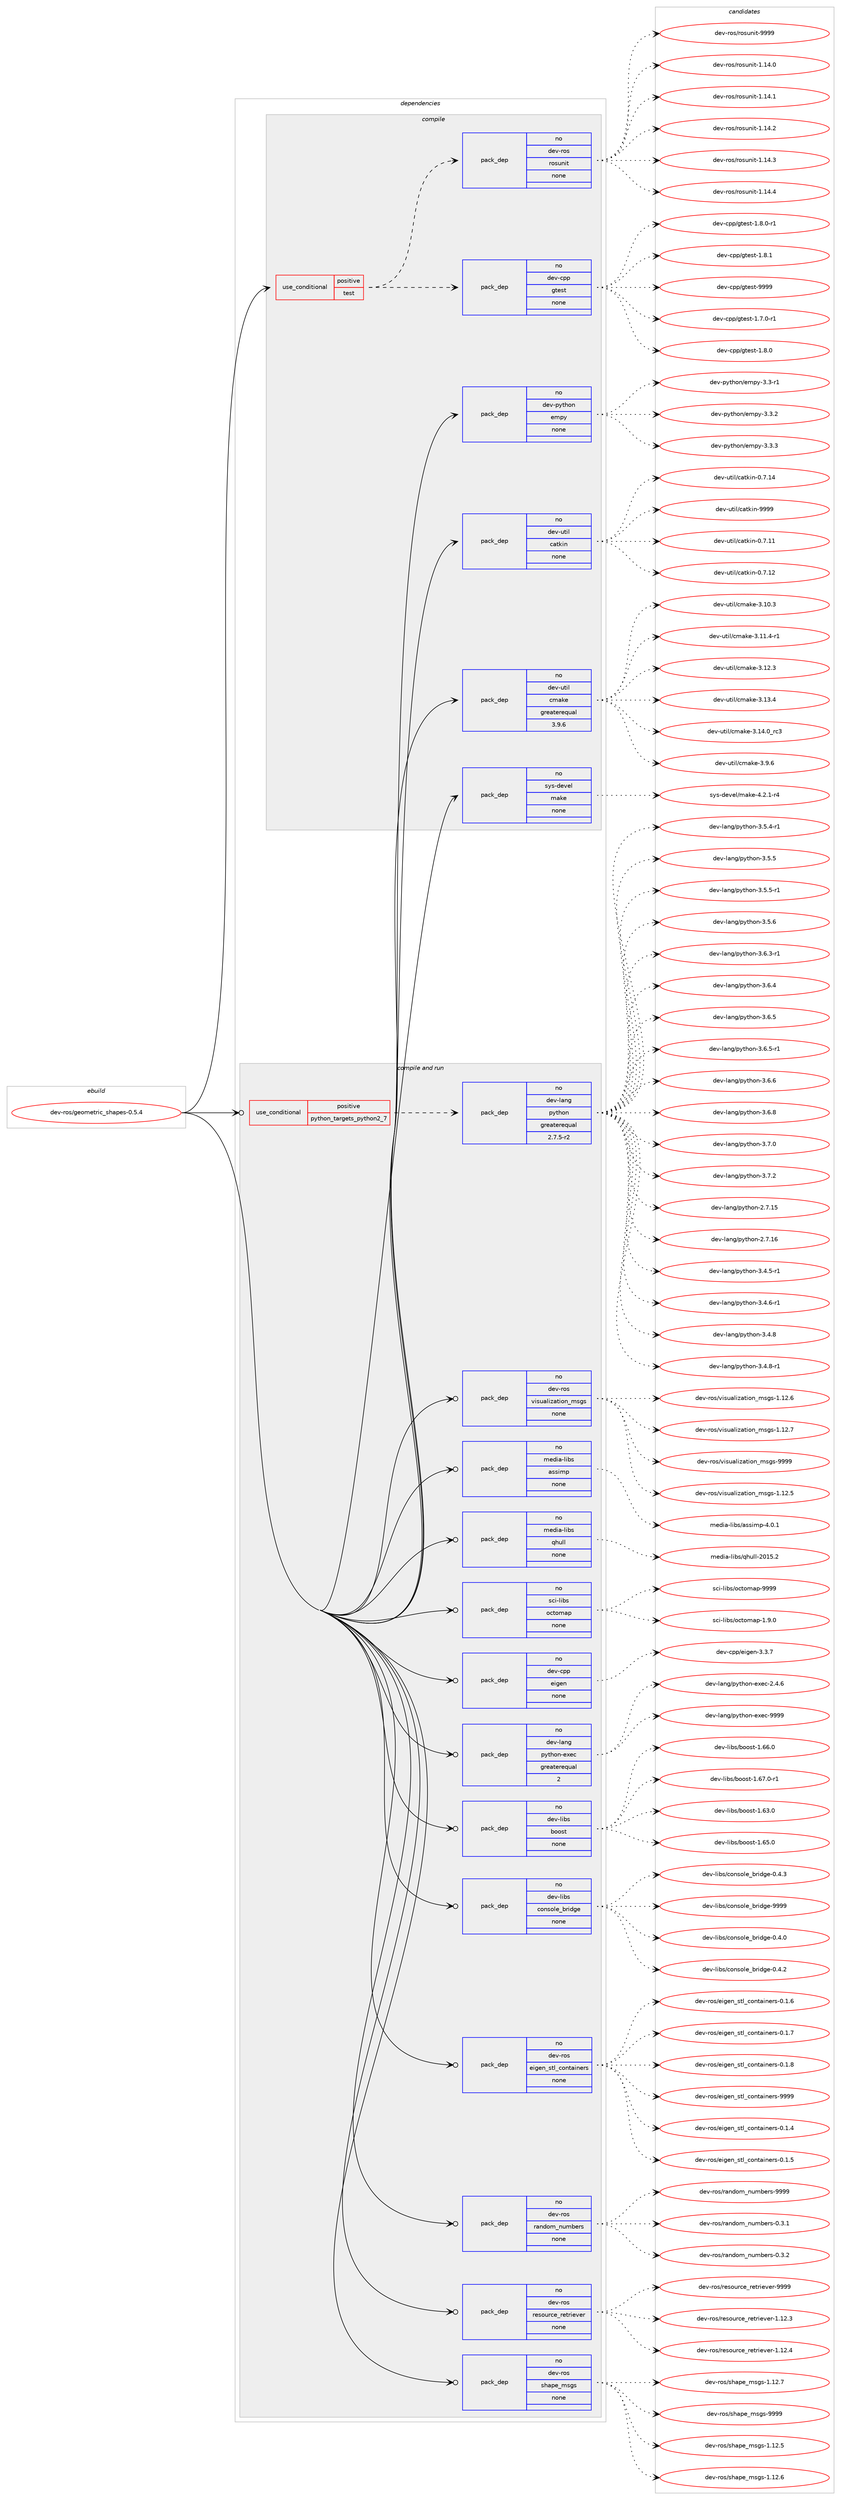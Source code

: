 digraph prolog {

# *************
# Graph options
# *************

newrank=true;
concentrate=true;
compound=true;
graph [rankdir=LR,fontname=Helvetica,fontsize=10,ranksep=1.5];#, ranksep=2.5, nodesep=0.2];
edge  [arrowhead=vee];
node  [fontname=Helvetica,fontsize=10];

# **********
# The ebuild
# **********

subgraph cluster_leftcol {
color=gray;
rank=same;
label=<<i>ebuild</i>>;
id [label="dev-ros/geometric_shapes-0.5.4", color=red, width=4, href="../dev-ros/geometric_shapes-0.5.4.svg"];
}

# ****************
# The dependencies
# ****************

subgraph cluster_midcol {
color=gray;
label=<<i>dependencies</i>>;
subgraph cluster_compile {
fillcolor="#eeeeee";
style=filled;
label=<<i>compile</i>>;
subgraph cond388571 {
dependency1456473 [label=<<TABLE BORDER="0" CELLBORDER="1" CELLSPACING="0" CELLPADDING="4"><TR><TD ROWSPAN="3" CELLPADDING="10">use_conditional</TD></TR><TR><TD>positive</TD></TR><TR><TD>test</TD></TR></TABLE>>, shape=none, color=red];
subgraph pack1044512 {
dependency1456474 [label=<<TABLE BORDER="0" CELLBORDER="1" CELLSPACING="0" CELLPADDING="4" WIDTH="220"><TR><TD ROWSPAN="6" CELLPADDING="30">pack_dep</TD></TR><TR><TD WIDTH="110">no</TD></TR><TR><TD>dev-cpp</TD></TR><TR><TD>gtest</TD></TR><TR><TD>none</TD></TR><TR><TD></TD></TR></TABLE>>, shape=none, color=blue];
}
dependency1456473:e -> dependency1456474:w [weight=20,style="dashed",arrowhead="vee"];
subgraph pack1044513 {
dependency1456475 [label=<<TABLE BORDER="0" CELLBORDER="1" CELLSPACING="0" CELLPADDING="4" WIDTH="220"><TR><TD ROWSPAN="6" CELLPADDING="30">pack_dep</TD></TR><TR><TD WIDTH="110">no</TD></TR><TR><TD>dev-ros</TD></TR><TR><TD>rosunit</TD></TR><TR><TD>none</TD></TR><TR><TD></TD></TR></TABLE>>, shape=none, color=blue];
}
dependency1456473:e -> dependency1456475:w [weight=20,style="dashed",arrowhead="vee"];
}
id:e -> dependency1456473:w [weight=20,style="solid",arrowhead="vee"];
subgraph pack1044514 {
dependency1456476 [label=<<TABLE BORDER="0" CELLBORDER="1" CELLSPACING="0" CELLPADDING="4" WIDTH="220"><TR><TD ROWSPAN="6" CELLPADDING="30">pack_dep</TD></TR><TR><TD WIDTH="110">no</TD></TR><TR><TD>dev-python</TD></TR><TR><TD>empy</TD></TR><TR><TD>none</TD></TR><TR><TD></TD></TR></TABLE>>, shape=none, color=blue];
}
id:e -> dependency1456476:w [weight=20,style="solid",arrowhead="vee"];
subgraph pack1044515 {
dependency1456477 [label=<<TABLE BORDER="0" CELLBORDER="1" CELLSPACING="0" CELLPADDING="4" WIDTH="220"><TR><TD ROWSPAN="6" CELLPADDING="30">pack_dep</TD></TR><TR><TD WIDTH="110">no</TD></TR><TR><TD>dev-util</TD></TR><TR><TD>catkin</TD></TR><TR><TD>none</TD></TR><TR><TD></TD></TR></TABLE>>, shape=none, color=blue];
}
id:e -> dependency1456477:w [weight=20,style="solid",arrowhead="vee"];
subgraph pack1044516 {
dependency1456478 [label=<<TABLE BORDER="0" CELLBORDER="1" CELLSPACING="0" CELLPADDING="4" WIDTH="220"><TR><TD ROWSPAN="6" CELLPADDING="30">pack_dep</TD></TR><TR><TD WIDTH="110">no</TD></TR><TR><TD>dev-util</TD></TR><TR><TD>cmake</TD></TR><TR><TD>greaterequal</TD></TR><TR><TD>3.9.6</TD></TR></TABLE>>, shape=none, color=blue];
}
id:e -> dependency1456478:w [weight=20,style="solid",arrowhead="vee"];
subgraph pack1044517 {
dependency1456479 [label=<<TABLE BORDER="0" CELLBORDER="1" CELLSPACING="0" CELLPADDING="4" WIDTH="220"><TR><TD ROWSPAN="6" CELLPADDING="30">pack_dep</TD></TR><TR><TD WIDTH="110">no</TD></TR><TR><TD>sys-devel</TD></TR><TR><TD>make</TD></TR><TR><TD>none</TD></TR><TR><TD></TD></TR></TABLE>>, shape=none, color=blue];
}
id:e -> dependency1456479:w [weight=20,style="solid",arrowhead="vee"];
}
subgraph cluster_compileandrun {
fillcolor="#eeeeee";
style=filled;
label=<<i>compile and run</i>>;
subgraph cond388572 {
dependency1456480 [label=<<TABLE BORDER="0" CELLBORDER="1" CELLSPACING="0" CELLPADDING="4"><TR><TD ROWSPAN="3" CELLPADDING="10">use_conditional</TD></TR><TR><TD>positive</TD></TR><TR><TD>python_targets_python2_7</TD></TR></TABLE>>, shape=none, color=red];
subgraph pack1044518 {
dependency1456481 [label=<<TABLE BORDER="0" CELLBORDER="1" CELLSPACING="0" CELLPADDING="4" WIDTH="220"><TR><TD ROWSPAN="6" CELLPADDING="30">pack_dep</TD></TR><TR><TD WIDTH="110">no</TD></TR><TR><TD>dev-lang</TD></TR><TR><TD>python</TD></TR><TR><TD>greaterequal</TD></TR><TR><TD>2.7.5-r2</TD></TR></TABLE>>, shape=none, color=blue];
}
dependency1456480:e -> dependency1456481:w [weight=20,style="dashed",arrowhead="vee"];
}
id:e -> dependency1456480:w [weight=20,style="solid",arrowhead="odotvee"];
subgraph pack1044519 {
dependency1456482 [label=<<TABLE BORDER="0" CELLBORDER="1" CELLSPACING="0" CELLPADDING="4" WIDTH="220"><TR><TD ROWSPAN="6" CELLPADDING="30">pack_dep</TD></TR><TR><TD WIDTH="110">no</TD></TR><TR><TD>dev-cpp</TD></TR><TR><TD>eigen</TD></TR><TR><TD>none</TD></TR><TR><TD></TD></TR></TABLE>>, shape=none, color=blue];
}
id:e -> dependency1456482:w [weight=20,style="solid",arrowhead="odotvee"];
subgraph pack1044520 {
dependency1456483 [label=<<TABLE BORDER="0" CELLBORDER="1" CELLSPACING="0" CELLPADDING="4" WIDTH="220"><TR><TD ROWSPAN="6" CELLPADDING="30">pack_dep</TD></TR><TR><TD WIDTH="110">no</TD></TR><TR><TD>dev-lang</TD></TR><TR><TD>python-exec</TD></TR><TR><TD>greaterequal</TD></TR><TR><TD>2</TD></TR></TABLE>>, shape=none, color=blue];
}
id:e -> dependency1456483:w [weight=20,style="solid",arrowhead="odotvee"];
subgraph pack1044521 {
dependency1456484 [label=<<TABLE BORDER="0" CELLBORDER="1" CELLSPACING="0" CELLPADDING="4" WIDTH="220"><TR><TD ROWSPAN="6" CELLPADDING="30">pack_dep</TD></TR><TR><TD WIDTH="110">no</TD></TR><TR><TD>dev-libs</TD></TR><TR><TD>boost</TD></TR><TR><TD>none</TD></TR><TR><TD></TD></TR></TABLE>>, shape=none, color=blue];
}
id:e -> dependency1456484:w [weight=20,style="solid",arrowhead="odotvee"];
subgraph pack1044522 {
dependency1456485 [label=<<TABLE BORDER="0" CELLBORDER="1" CELLSPACING="0" CELLPADDING="4" WIDTH="220"><TR><TD ROWSPAN="6" CELLPADDING="30">pack_dep</TD></TR><TR><TD WIDTH="110">no</TD></TR><TR><TD>dev-libs</TD></TR><TR><TD>console_bridge</TD></TR><TR><TD>none</TD></TR><TR><TD></TD></TR></TABLE>>, shape=none, color=blue];
}
id:e -> dependency1456485:w [weight=20,style="solid",arrowhead="odotvee"];
subgraph pack1044523 {
dependency1456486 [label=<<TABLE BORDER="0" CELLBORDER="1" CELLSPACING="0" CELLPADDING="4" WIDTH="220"><TR><TD ROWSPAN="6" CELLPADDING="30">pack_dep</TD></TR><TR><TD WIDTH="110">no</TD></TR><TR><TD>dev-ros</TD></TR><TR><TD>eigen_stl_containers</TD></TR><TR><TD>none</TD></TR><TR><TD></TD></TR></TABLE>>, shape=none, color=blue];
}
id:e -> dependency1456486:w [weight=20,style="solid",arrowhead="odotvee"];
subgraph pack1044524 {
dependency1456487 [label=<<TABLE BORDER="0" CELLBORDER="1" CELLSPACING="0" CELLPADDING="4" WIDTH="220"><TR><TD ROWSPAN="6" CELLPADDING="30">pack_dep</TD></TR><TR><TD WIDTH="110">no</TD></TR><TR><TD>dev-ros</TD></TR><TR><TD>random_numbers</TD></TR><TR><TD>none</TD></TR><TR><TD></TD></TR></TABLE>>, shape=none, color=blue];
}
id:e -> dependency1456487:w [weight=20,style="solid",arrowhead="odotvee"];
subgraph pack1044525 {
dependency1456488 [label=<<TABLE BORDER="0" CELLBORDER="1" CELLSPACING="0" CELLPADDING="4" WIDTH="220"><TR><TD ROWSPAN="6" CELLPADDING="30">pack_dep</TD></TR><TR><TD WIDTH="110">no</TD></TR><TR><TD>dev-ros</TD></TR><TR><TD>resource_retriever</TD></TR><TR><TD>none</TD></TR><TR><TD></TD></TR></TABLE>>, shape=none, color=blue];
}
id:e -> dependency1456488:w [weight=20,style="solid",arrowhead="odotvee"];
subgraph pack1044526 {
dependency1456489 [label=<<TABLE BORDER="0" CELLBORDER="1" CELLSPACING="0" CELLPADDING="4" WIDTH="220"><TR><TD ROWSPAN="6" CELLPADDING="30">pack_dep</TD></TR><TR><TD WIDTH="110">no</TD></TR><TR><TD>dev-ros</TD></TR><TR><TD>shape_msgs</TD></TR><TR><TD>none</TD></TR><TR><TD></TD></TR></TABLE>>, shape=none, color=blue];
}
id:e -> dependency1456489:w [weight=20,style="solid",arrowhead="odotvee"];
subgraph pack1044527 {
dependency1456490 [label=<<TABLE BORDER="0" CELLBORDER="1" CELLSPACING="0" CELLPADDING="4" WIDTH="220"><TR><TD ROWSPAN="6" CELLPADDING="30">pack_dep</TD></TR><TR><TD WIDTH="110">no</TD></TR><TR><TD>dev-ros</TD></TR><TR><TD>visualization_msgs</TD></TR><TR><TD>none</TD></TR><TR><TD></TD></TR></TABLE>>, shape=none, color=blue];
}
id:e -> dependency1456490:w [weight=20,style="solid",arrowhead="odotvee"];
subgraph pack1044528 {
dependency1456491 [label=<<TABLE BORDER="0" CELLBORDER="1" CELLSPACING="0" CELLPADDING="4" WIDTH="220"><TR><TD ROWSPAN="6" CELLPADDING="30">pack_dep</TD></TR><TR><TD WIDTH="110">no</TD></TR><TR><TD>media-libs</TD></TR><TR><TD>assimp</TD></TR><TR><TD>none</TD></TR><TR><TD></TD></TR></TABLE>>, shape=none, color=blue];
}
id:e -> dependency1456491:w [weight=20,style="solid",arrowhead="odotvee"];
subgraph pack1044529 {
dependency1456492 [label=<<TABLE BORDER="0" CELLBORDER="1" CELLSPACING="0" CELLPADDING="4" WIDTH="220"><TR><TD ROWSPAN="6" CELLPADDING="30">pack_dep</TD></TR><TR><TD WIDTH="110">no</TD></TR><TR><TD>media-libs</TD></TR><TR><TD>qhull</TD></TR><TR><TD>none</TD></TR><TR><TD></TD></TR></TABLE>>, shape=none, color=blue];
}
id:e -> dependency1456492:w [weight=20,style="solid",arrowhead="odotvee"];
subgraph pack1044530 {
dependency1456493 [label=<<TABLE BORDER="0" CELLBORDER="1" CELLSPACING="0" CELLPADDING="4" WIDTH="220"><TR><TD ROWSPAN="6" CELLPADDING="30">pack_dep</TD></TR><TR><TD WIDTH="110">no</TD></TR><TR><TD>sci-libs</TD></TR><TR><TD>octomap</TD></TR><TR><TD>none</TD></TR><TR><TD></TD></TR></TABLE>>, shape=none, color=blue];
}
id:e -> dependency1456493:w [weight=20,style="solid",arrowhead="odotvee"];
}
subgraph cluster_run {
fillcolor="#eeeeee";
style=filled;
label=<<i>run</i>>;
}
}

# **************
# The candidates
# **************

subgraph cluster_choices {
rank=same;
color=gray;
label=<<i>candidates</i>>;

subgraph choice1044512 {
color=black;
nodesep=1;
choice1001011184599112112471031161011151164549465546484511449 [label="dev-cpp/gtest-1.7.0-r1", color=red, width=4,href="../dev-cpp/gtest-1.7.0-r1.svg"];
choice100101118459911211247103116101115116454946564648 [label="dev-cpp/gtest-1.8.0", color=red, width=4,href="../dev-cpp/gtest-1.8.0.svg"];
choice1001011184599112112471031161011151164549465646484511449 [label="dev-cpp/gtest-1.8.0-r1", color=red, width=4,href="../dev-cpp/gtest-1.8.0-r1.svg"];
choice100101118459911211247103116101115116454946564649 [label="dev-cpp/gtest-1.8.1", color=red, width=4,href="../dev-cpp/gtest-1.8.1.svg"];
choice1001011184599112112471031161011151164557575757 [label="dev-cpp/gtest-9999", color=red, width=4,href="../dev-cpp/gtest-9999.svg"];
dependency1456474:e -> choice1001011184599112112471031161011151164549465546484511449:w [style=dotted,weight="100"];
dependency1456474:e -> choice100101118459911211247103116101115116454946564648:w [style=dotted,weight="100"];
dependency1456474:e -> choice1001011184599112112471031161011151164549465646484511449:w [style=dotted,weight="100"];
dependency1456474:e -> choice100101118459911211247103116101115116454946564649:w [style=dotted,weight="100"];
dependency1456474:e -> choice1001011184599112112471031161011151164557575757:w [style=dotted,weight="100"];
}
subgraph choice1044513 {
color=black;
nodesep=1;
choice100101118451141111154711411111511711010511645494649524648 [label="dev-ros/rosunit-1.14.0", color=red, width=4,href="../dev-ros/rosunit-1.14.0.svg"];
choice100101118451141111154711411111511711010511645494649524649 [label="dev-ros/rosunit-1.14.1", color=red, width=4,href="../dev-ros/rosunit-1.14.1.svg"];
choice100101118451141111154711411111511711010511645494649524650 [label="dev-ros/rosunit-1.14.2", color=red, width=4,href="../dev-ros/rosunit-1.14.2.svg"];
choice100101118451141111154711411111511711010511645494649524651 [label="dev-ros/rosunit-1.14.3", color=red, width=4,href="../dev-ros/rosunit-1.14.3.svg"];
choice100101118451141111154711411111511711010511645494649524652 [label="dev-ros/rosunit-1.14.4", color=red, width=4,href="../dev-ros/rosunit-1.14.4.svg"];
choice10010111845114111115471141111151171101051164557575757 [label="dev-ros/rosunit-9999", color=red, width=4,href="../dev-ros/rosunit-9999.svg"];
dependency1456475:e -> choice100101118451141111154711411111511711010511645494649524648:w [style=dotted,weight="100"];
dependency1456475:e -> choice100101118451141111154711411111511711010511645494649524649:w [style=dotted,weight="100"];
dependency1456475:e -> choice100101118451141111154711411111511711010511645494649524650:w [style=dotted,weight="100"];
dependency1456475:e -> choice100101118451141111154711411111511711010511645494649524651:w [style=dotted,weight="100"];
dependency1456475:e -> choice100101118451141111154711411111511711010511645494649524652:w [style=dotted,weight="100"];
dependency1456475:e -> choice10010111845114111115471141111151171101051164557575757:w [style=dotted,weight="100"];
}
subgraph choice1044514 {
color=black;
nodesep=1;
choice1001011184511212111610411111047101109112121455146514511449 [label="dev-python/empy-3.3-r1", color=red, width=4,href="../dev-python/empy-3.3-r1.svg"];
choice1001011184511212111610411111047101109112121455146514650 [label="dev-python/empy-3.3.2", color=red, width=4,href="../dev-python/empy-3.3.2.svg"];
choice1001011184511212111610411111047101109112121455146514651 [label="dev-python/empy-3.3.3", color=red, width=4,href="../dev-python/empy-3.3.3.svg"];
dependency1456476:e -> choice1001011184511212111610411111047101109112121455146514511449:w [style=dotted,weight="100"];
dependency1456476:e -> choice1001011184511212111610411111047101109112121455146514650:w [style=dotted,weight="100"];
dependency1456476:e -> choice1001011184511212111610411111047101109112121455146514651:w [style=dotted,weight="100"];
}
subgraph choice1044515 {
color=black;
nodesep=1;
choice1001011184511711610510847999711610710511045484655464949 [label="dev-util/catkin-0.7.11", color=red, width=4,href="../dev-util/catkin-0.7.11.svg"];
choice1001011184511711610510847999711610710511045484655464950 [label="dev-util/catkin-0.7.12", color=red, width=4,href="../dev-util/catkin-0.7.12.svg"];
choice1001011184511711610510847999711610710511045484655464952 [label="dev-util/catkin-0.7.14", color=red, width=4,href="../dev-util/catkin-0.7.14.svg"];
choice100101118451171161051084799971161071051104557575757 [label="dev-util/catkin-9999", color=red, width=4,href="../dev-util/catkin-9999.svg"];
dependency1456477:e -> choice1001011184511711610510847999711610710511045484655464949:w [style=dotted,weight="100"];
dependency1456477:e -> choice1001011184511711610510847999711610710511045484655464950:w [style=dotted,weight="100"];
dependency1456477:e -> choice1001011184511711610510847999711610710511045484655464952:w [style=dotted,weight="100"];
dependency1456477:e -> choice100101118451171161051084799971161071051104557575757:w [style=dotted,weight="100"];
}
subgraph choice1044516 {
color=black;
nodesep=1;
choice1001011184511711610510847991099710710145514649484651 [label="dev-util/cmake-3.10.3", color=red, width=4,href="../dev-util/cmake-3.10.3.svg"];
choice10010111845117116105108479910997107101455146494946524511449 [label="dev-util/cmake-3.11.4-r1", color=red, width=4,href="../dev-util/cmake-3.11.4-r1.svg"];
choice1001011184511711610510847991099710710145514649504651 [label="dev-util/cmake-3.12.3", color=red, width=4,href="../dev-util/cmake-3.12.3.svg"];
choice1001011184511711610510847991099710710145514649514652 [label="dev-util/cmake-3.13.4", color=red, width=4,href="../dev-util/cmake-3.13.4.svg"];
choice1001011184511711610510847991099710710145514649524648951149951 [label="dev-util/cmake-3.14.0_rc3", color=red, width=4,href="../dev-util/cmake-3.14.0_rc3.svg"];
choice10010111845117116105108479910997107101455146574654 [label="dev-util/cmake-3.9.6", color=red, width=4,href="../dev-util/cmake-3.9.6.svg"];
dependency1456478:e -> choice1001011184511711610510847991099710710145514649484651:w [style=dotted,weight="100"];
dependency1456478:e -> choice10010111845117116105108479910997107101455146494946524511449:w [style=dotted,weight="100"];
dependency1456478:e -> choice1001011184511711610510847991099710710145514649504651:w [style=dotted,weight="100"];
dependency1456478:e -> choice1001011184511711610510847991099710710145514649514652:w [style=dotted,weight="100"];
dependency1456478:e -> choice1001011184511711610510847991099710710145514649524648951149951:w [style=dotted,weight="100"];
dependency1456478:e -> choice10010111845117116105108479910997107101455146574654:w [style=dotted,weight="100"];
}
subgraph choice1044517 {
color=black;
nodesep=1;
choice1151211154510010111810110847109971071014552465046494511452 [label="sys-devel/make-4.2.1-r4", color=red, width=4,href="../sys-devel/make-4.2.1-r4.svg"];
dependency1456479:e -> choice1151211154510010111810110847109971071014552465046494511452:w [style=dotted,weight="100"];
}
subgraph choice1044518 {
color=black;
nodesep=1;
choice10010111845108971101034711212111610411111045504655464953 [label="dev-lang/python-2.7.15", color=red, width=4,href="../dev-lang/python-2.7.15.svg"];
choice10010111845108971101034711212111610411111045504655464954 [label="dev-lang/python-2.7.16", color=red, width=4,href="../dev-lang/python-2.7.16.svg"];
choice1001011184510897110103471121211161041111104551465246534511449 [label="dev-lang/python-3.4.5-r1", color=red, width=4,href="../dev-lang/python-3.4.5-r1.svg"];
choice1001011184510897110103471121211161041111104551465246544511449 [label="dev-lang/python-3.4.6-r1", color=red, width=4,href="../dev-lang/python-3.4.6-r1.svg"];
choice100101118451089711010347112121116104111110455146524656 [label="dev-lang/python-3.4.8", color=red, width=4,href="../dev-lang/python-3.4.8.svg"];
choice1001011184510897110103471121211161041111104551465246564511449 [label="dev-lang/python-3.4.8-r1", color=red, width=4,href="../dev-lang/python-3.4.8-r1.svg"];
choice1001011184510897110103471121211161041111104551465346524511449 [label="dev-lang/python-3.5.4-r1", color=red, width=4,href="../dev-lang/python-3.5.4-r1.svg"];
choice100101118451089711010347112121116104111110455146534653 [label="dev-lang/python-3.5.5", color=red, width=4,href="../dev-lang/python-3.5.5.svg"];
choice1001011184510897110103471121211161041111104551465346534511449 [label="dev-lang/python-3.5.5-r1", color=red, width=4,href="../dev-lang/python-3.5.5-r1.svg"];
choice100101118451089711010347112121116104111110455146534654 [label="dev-lang/python-3.5.6", color=red, width=4,href="../dev-lang/python-3.5.6.svg"];
choice1001011184510897110103471121211161041111104551465446514511449 [label="dev-lang/python-3.6.3-r1", color=red, width=4,href="../dev-lang/python-3.6.3-r1.svg"];
choice100101118451089711010347112121116104111110455146544652 [label="dev-lang/python-3.6.4", color=red, width=4,href="../dev-lang/python-3.6.4.svg"];
choice100101118451089711010347112121116104111110455146544653 [label="dev-lang/python-3.6.5", color=red, width=4,href="../dev-lang/python-3.6.5.svg"];
choice1001011184510897110103471121211161041111104551465446534511449 [label="dev-lang/python-3.6.5-r1", color=red, width=4,href="../dev-lang/python-3.6.5-r1.svg"];
choice100101118451089711010347112121116104111110455146544654 [label="dev-lang/python-3.6.6", color=red, width=4,href="../dev-lang/python-3.6.6.svg"];
choice100101118451089711010347112121116104111110455146544656 [label="dev-lang/python-3.6.8", color=red, width=4,href="../dev-lang/python-3.6.8.svg"];
choice100101118451089711010347112121116104111110455146554648 [label="dev-lang/python-3.7.0", color=red, width=4,href="../dev-lang/python-3.7.0.svg"];
choice100101118451089711010347112121116104111110455146554650 [label="dev-lang/python-3.7.2", color=red, width=4,href="../dev-lang/python-3.7.2.svg"];
dependency1456481:e -> choice10010111845108971101034711212111610411111045504655464953:w [style=dotted,weight="100"];
dependency1456481:e -> choice10010111845108971101034711212111610411111045504655464954:w [style=dotted,weight="100"];
dependency1456481:e -> choice1001011184510897110103471121211161041111104551465246534511449:w [style=dotted,weight="100"];
dependency1456481:e -> choice1001011184510897110103471121211161041111104551465246544511449:w [style=dotted,weight="100"];
dependency1456481:e -> choice100101118451089711010347112121116104111110455146524656:w [style=dotted,weight="100"];
dependency1456481:e -> choice1001011184510897110103471121211161041111104551465246564511449:w [style=dotted,weight="100"];
dependency1456481:e -> choice1001011184510897110103471121211161041111104551465346524511449:w [style=dotted,weight="100"];
dependency1456481:e -> choice100101118451089711010347112121116104111110455146534653:w [style=dotted,weight="100"];
dependency1456481:e -> choice1001011184510897110103471121211161041111104551465346534511449:w [style=dotted,weight="100"];
dependency1456481:e -> choice100101118451089711010347112121116104111110455146534654:w [style=dotted,weight="100"];
dependency1456481:e -> choice1001011184510897110103471121211161041111104551465446514511449:w [style=dotted,weight="100"];
dependency1456481:e -> choice100101118451089711010347112121116104111110455146544652:w [style=dotted,weight="100"];
dependency1456481:e -> choice100101118451089711010347112121116104111110455146544653:w [style=dotted,weight="100"];
dependency1456481:e -> choice1001011184510897110103471121211161041111104551465446534511449:w [style=dotted,weight="100"];
dependency1456481:e -> choice100101118451089711010347112121116104111110455146544654:w [style=dotted,weight="100"];
dependency1456481:e -> choice100101118451089711010347112121116104111110455146544656:w [style=dotted,weight="100"];
dependency1456481:e -> choice100101118451089711010347112121116104111110455146554648:w [style=dotted,weight="100"];
dependency1456481:e -> choice100101118451089711010347112121116104111110455146554650:w [style=dotted,weight="100"];
}
subgraph choice1044519 {
color=black;
nodesep=1;
choice100101118459911211247101105103101110455146514655 [label="dev-cpp/eigen-3.3.7", color=red, width=4,href="../dev-cpp/eigen-3.3.7.svg"];
dependency1456482:e -> choice100101118459911211247101105103101110455146514655:w [style=dotted,weight="100"];
}
subgraph choice1044520 {
color=black;
nodesep=1;
choice1001011184510897110103471121211161041111104510112010199455046524654 [label="dev-lang/python-exec-2.4.6", color=red, width=4,href="../dev-lang/python-exec-2.4.6.svg"];
choice10010111845108971101034711212111610411111045101120101994557575757 [label="dev-lang/python-exec-9999", color=red, width=4,href="../dev-lang/python-exec-9999.svg"];
dependency1456483:e -> choice1001011184510897110103471121211161041111104510112010199455046524654:w [style=dotted,weight="100"];
dependency1456483:e -> choice10010111845108971101034711212111610411111045101120101994557575757:w [style=dotted,weight="100"];
}
subgraph choice1044521 {
color=black;
nodesep=1;
choice1001011184510810598115479811111111511645494654514648 [label="dev-libs/boost-1.63.0", color=red, width=4,href="../dev-libs/boost-1.63.0.svg"];
choice1001011184510810598115479811111111511645494654534648 [label="dev-libs/boost-1.65.0", color=red, width=4,href="../dev-libs/boost-1.65.0.svg"];
choice1001011184510810598115479811111111511645494654544648 [label="dev-libs/boost-1.66.0", color=red, width=4,href="../dev-libs/boost-1.66.0.svg"];
choice10010111845108105981154798111111115116454946545546484511449 [label="dev-libs/boost-1.67.0-r1", color=red, width=4,href="../dev-libs/boost-1.67.0-r1.svg"];
dependency1456484:e -> choice1001011184510810598115479811111111511645494654514648:w [style=dotted,weight="100"];
dependency1456484:e -> choice1001011184510810598115479811111111511645494654534648:w [style=dotted,weight="100"];
dependency1456484:e -> choice1001011184510810598115479811111111511645494654544648:w [style=dotted,weight="100"];
dependency1456484:e -> choice10010111845108105981154798111111115116454946545546484511449:w [style=dotted,weight="100"];
}
subgraph choice1044522 {
color=black;
nodesep=1;
choice100101118451081059811547991111101151111081019598114105100103101454846524648 [label="dev-libs/console_bridge-0.4.0", color=red, width=4,href="../dev-libs/console_bridge-0.4.0.svg"];
choice100101118451081059811547991111101151111081019598114105100103101454846524650 [label="dev-libs/console_bridge-0.4.2", color=red, width=4,href="../dev-libs/console_bridge-0.4.2.svg"];
choice100101118451081059811547991111101151111081019598114105100103101454846524651 [label="dev-libs/console_bridge-0.4.3", color=red, width=4,href="../dev-libs/console_bridge-0.4.3.svg"];
choice1001011184510810598115479911111011511110810195981141051001031014557575757 [label="dev-libs/console_bridge-9999", color=red, width=4,href="../dev-libs/console_bridge-9999.svg"];
dependency1456485:e -> choice100101118451081059811547991111101151111081019598114105100103101454846524648:w [style=dotted,weight="100"];
dependency1456485:e -> choice100101118451081059811547991111101151111081019598114105100103101454846524650:w [style=dotted,weight="100"];
dependency1456485:e -> choice100101118451081059811547991111101151111081019598114105100103101454846524651:w [style=dotted,weight="100"];
dependency1456485:e -> choice1001011184510810598115479911111011511110810195981141051001031014557575757:w [style=dotted,weight="100"];
}
subgraph choice1044523 {
color=black;
nodesep=1;
choice100101118451141111154710110510310111095115116108959911111011697105110101114115454846494652 [label="dev-ros/eigen_stl_containers-0.1.4", color=red, width=4,href="../dev-ros/eigen_stl_containers-0.1.4.svg"];
choice100101118451141111154710110510310111095115116108959911111011697105110101114115454846494653 [label="dev-ros/eigen_stl_containers-0.1.5", color=red, width=4,href="../dev-ros/eigen_stl_containers-0.1.5.svg"];
choice100101118451141111154710110510310111095115116108959911111011697105110101114115454846494654 [label="dev-ros/eigen_stl_containers-0.1.6", color=red, width=4,href="../dev-ros/eigen_stl_containers-0.1.6.svg"];
choice100101118451141111154710110510310111095115116108959911111011697105110101114115454846494655 [label="dev-ros/eigen_stl_containers-0.1.7", color=red, width=4,href="../dev-ros/eigen_stl_containers-0.1.7.svg"];
choice100101118451141111154710110510310111095115116108959911111011697105110101114115454846494656 [label="dev-ros/eigen_stl_containers-0.1.8", color=red, width=4,href="../dev-ros/eigen_stl_containers-0.1.8.svg"];
choice1001011184511411111547101105103101110951151161089599111110116971051101011141154557575757 [label="dev-ros/eigen_stl_containers-9999", color=red, width=4,href="../dev-ros/eigen_stl_containers-9999.svg"];
dependency1456486:e -> choice100101118451141111154710110510310111095115116108959911111011697105110101114115454846494652:w [style=dotted,weight="100"];
dependency1456486:e -> choice100101118451141111154710110510310111095115116108959911111011697105110101114115454846494653:w [style=dotted,weight="100"];
dependency1456486:e -> choice100101118451141111154710110510310111095115116108959911111011697105110101114115454846494654:w [style=dotted,weight="100"];
dependency1456486:e -> choice100101118451141111154710110510310111095115116108959911111011697105110101114115454846494655:w [style=dotted,weight="100"];
dependency1456486:e -> choice100101118451141111154710110510310111095115116108959911111011697105110101114115454846494656:w [style=dotted,weight="100"];
dependency1456486:e -> choice1001011184511411111547101105103101110951151161089599111110116971051101011141154557575757:w [style=dotted,weight="100"];
}
subgraph choice1044524 {
color=black;
nodesep=1;
choice1001011184511411111547114971101001111099511011710998101114115454846514649 [label="dev-ros/random_numbers-0.3.1", color=red, width=4,href="../dev-ros/random_numbers-0.3.1.svg"];
choice1001011184511411111547114971101001111099511011710998101114115454846514650 [label="dev-ros/random_numbers-0.3.2", color=red, width=4,href="../dev-ros/random_numbers-0.3.2.svg"];
choice10010111845114111115471149711010011110995110117109981011141154557575757 [label="dev-ros/random_numbers-9999", color=red, width=4,href="../dev-ros/random_numbers-9999.svg"];
dependency1456487:e -> choice1001011184511411111547114971101001111099511011710998101114115454846514649:w [style=dotted,weight="100"];
dependency1456487:e -> choice1001011184511411111547114971101001111099511011710998101114115454846514650:w [style=dotted,weight="100"];
dependency1456487:e -> choice10010111845114111115471149711010011110995110117109981011141154557575757:w [style=dotted,weight="100"];
}
subgraph choice1044525 {
color=black;
nodesep=1;
choice1001011184511411111547114101115111117114991019511410111611410510111810111445494649504651 [label="dev-ros/resource_retriever-1.12.3", color=red, width=4,href="../dev-ros/resource_retriever-1.12.3.svg"];
choice1001011184511411111547114101115111117114991019511410111611410510111810111445494649504652 [label="dev-ros/resource_retriever-1.12.4", color=red, width=4,href="../dev-ros/resource_retriever-1.12.4.svg"];
choice100101118451141111154711410111511111711499101951141011161141051011181011144557575757 [label="dev-ros/resource_retriever-9999", color=red, width=4,href="../dev-ros/resource_retriever-9999.svg"];
dependency1456488:e -> choice1001011184511411111547114101115111117114991019511410111611410510111810111445494649504651:w [style=dotted,weight="100"];
dependency1456488:e -> choice1001011184511411111547114101115111117114991019511410111611410510111810111445494649504652:w [style=dotted,weight="100"];
dependency1456488:e -> choice100101118451141111154711410111511111711499101951141011161141051011181011144557575757:w [style=dotted,weight="100"];
}
subgraph choice1044526 {
color=black;
nodesep=1;
choice1001011184511411111547115104971121019510911510311545494649504653 [label="dev-ros/shape_msgs-1.12.5", color=red, width=4,href="../dev-ros/shape_msgs-1.12.5.svg"];
choice1001011184511411111547115104971121019510911510311545494649504654 [label="dev-ros/shape_msgs-1.12.6", color=red, width=4,href="../dev-ros/shape_msgs-1.12.6.svg"];
choice1001011184511411111547115104971121019510911510311545494649504655 [label="dev-ros/shape_msgs-1.12.7", color=red, width=4,href="../dev-ros/shape_msgs-1.12.7.svg"];
choice100101118451141111154711510497112101951091151031154557575757 [label="dev-ros/shape_msgs-9999", color=red, width=4,href="../dev-ros/shape_msgs-9999.svg"];
dependency1456489:e -> choice1001011184511411111547115104971121019510911510311545494649504653:w [style=dotted,weight="100"];
dependency1456489:e -> choice1001011184511411111547115104971121019510911510311545494649504654:w [style=dotted,weight="100"];
dependency1456489:e -> choice1001011184511411111547115104971121019510911510311545494649504655:w [style=dotted,weight="100"];
dependency1456489:e -> choice100101118451141111154711510497112101951091151031154557575757:w [style=dotted,weight="100"];
}
subgraph choice1044527 {
color=black;
nodesep=1;
choice100101118451141111154711810511511797108105122971161051111109510911510311545494649504653 [label="dev-ros/visualization_msgs-1.12.5", color=red, width=4,href="../dev-ros/visualization_msgs-1.12.5.svg"];
choice100101118451141111154711810511511797108105122971161051111109510911510311545494649504654 [label="dev-ros/visualization_msgs-1.12.6", color=red, width=4,href="../dev-ros/visualization_msgs-1.12.6.svg"];
choice100101118451141111154711810511511797108105122971161051111109510911510311545494649504655 [label="dev-ros/visualization_msgs-1.12.7", color=red, width=4,href="../dev-ros/visualization_msgs-1.12.7.svg"];
choice10010111845114111115471181051151179710810512297116105111110951091151031154557575757 [label="dev-ros/visualization_msgs-9999", color=red, width=4,href="../dev-ros/visualization_msgs-9999.svg"];
dependency1456490:e -> choice100101118451141111154711810511511797108105122971161051111109510911510311545494649504653:w [style=dotted,weight="100"];
dependency1456490:e -> choice100101118451141111154711810511511797108105122971161051111109510911510311545494649504654:w [style=dotted,weight="100"];
dependency1456490:e -> choice100101118451141111154711810511511797108105122971161051111109510911510311545494649504655:w [style=dotted,weight="100"];
dependency1456490:e -> choice10010111845114111115471181051151179710810512297116105111110951091151031154557575757:w [style=dotted,weight="100"];
}
subgraph choice1044528 {
color=black;
nodesep=1;
choice1091011001059745108105981154797115115105109112455246484649 [label="media-libs/assimp-4.0.1", color=red, width=4,href="../media-libs/assimp-4.0.1.svg"];
dependency1456491:e -> choice1091011001059745108105981154797115115105109112455246484649:w [style=dotted,weight="100"];
}
subgraph choice1044529 {
color=black;
nodesep=1;
choice1091011001059745108105981154711310411710810845504849534650 [label="media-libs/qhull-2015.2", color=red, width=4,href="../media-libs/qhull-2015.2.svg"];
dependency1456492:e -> choice1091011001059745108105981154711310411710810845504849534650:w [style=dotted,weight="100"];
}
subgraph choice1044530 {
color=black;
nodesep=1;
choice115991054510810598115471119911611110997112454946574648 [label="sci-libs/octomap-1.9.0", color=red, width=4,href="../sci-libs/octomap-1.9.0.svg"];
choice1159910545108105981154711199116111109971124557575757 [label="sci-libs/octomap-9999", color=red, width=4,href="../sci-libs/octomap-9999.svg"];
dependency1456493:e -> choice115991054510810598115471119911611110997112454946574648:w [style=dotted,weight="100"];
dependency1456493:e -> choice1159910545108105981154711199116111109971124557575757:w [style=dotted,weight="100"];
}
}

}
